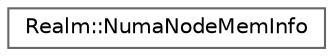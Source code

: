 digraph "Graphical Class Hierarchy"
{
 // LATEX_PDF_SIZE
  bgcolor="transparent";
  edge [fontname=Helvetica,fontsize=10,labelfontname=Helvetica,labelfontsize=10];
  node [fontname=Helvetica,fontsize=10,shape=box,height=0.2,width=0.4];
  rankdir="LR";
  Node0 [id="Node000000",label="Realm::NumaNodeMemInfo",height=0.2,width=0.4,color="grey40", fillcolor="white", style="filled",URL="$structRealm_1_1NumaNodeMemInfo.html",tooltip=" "];
}
